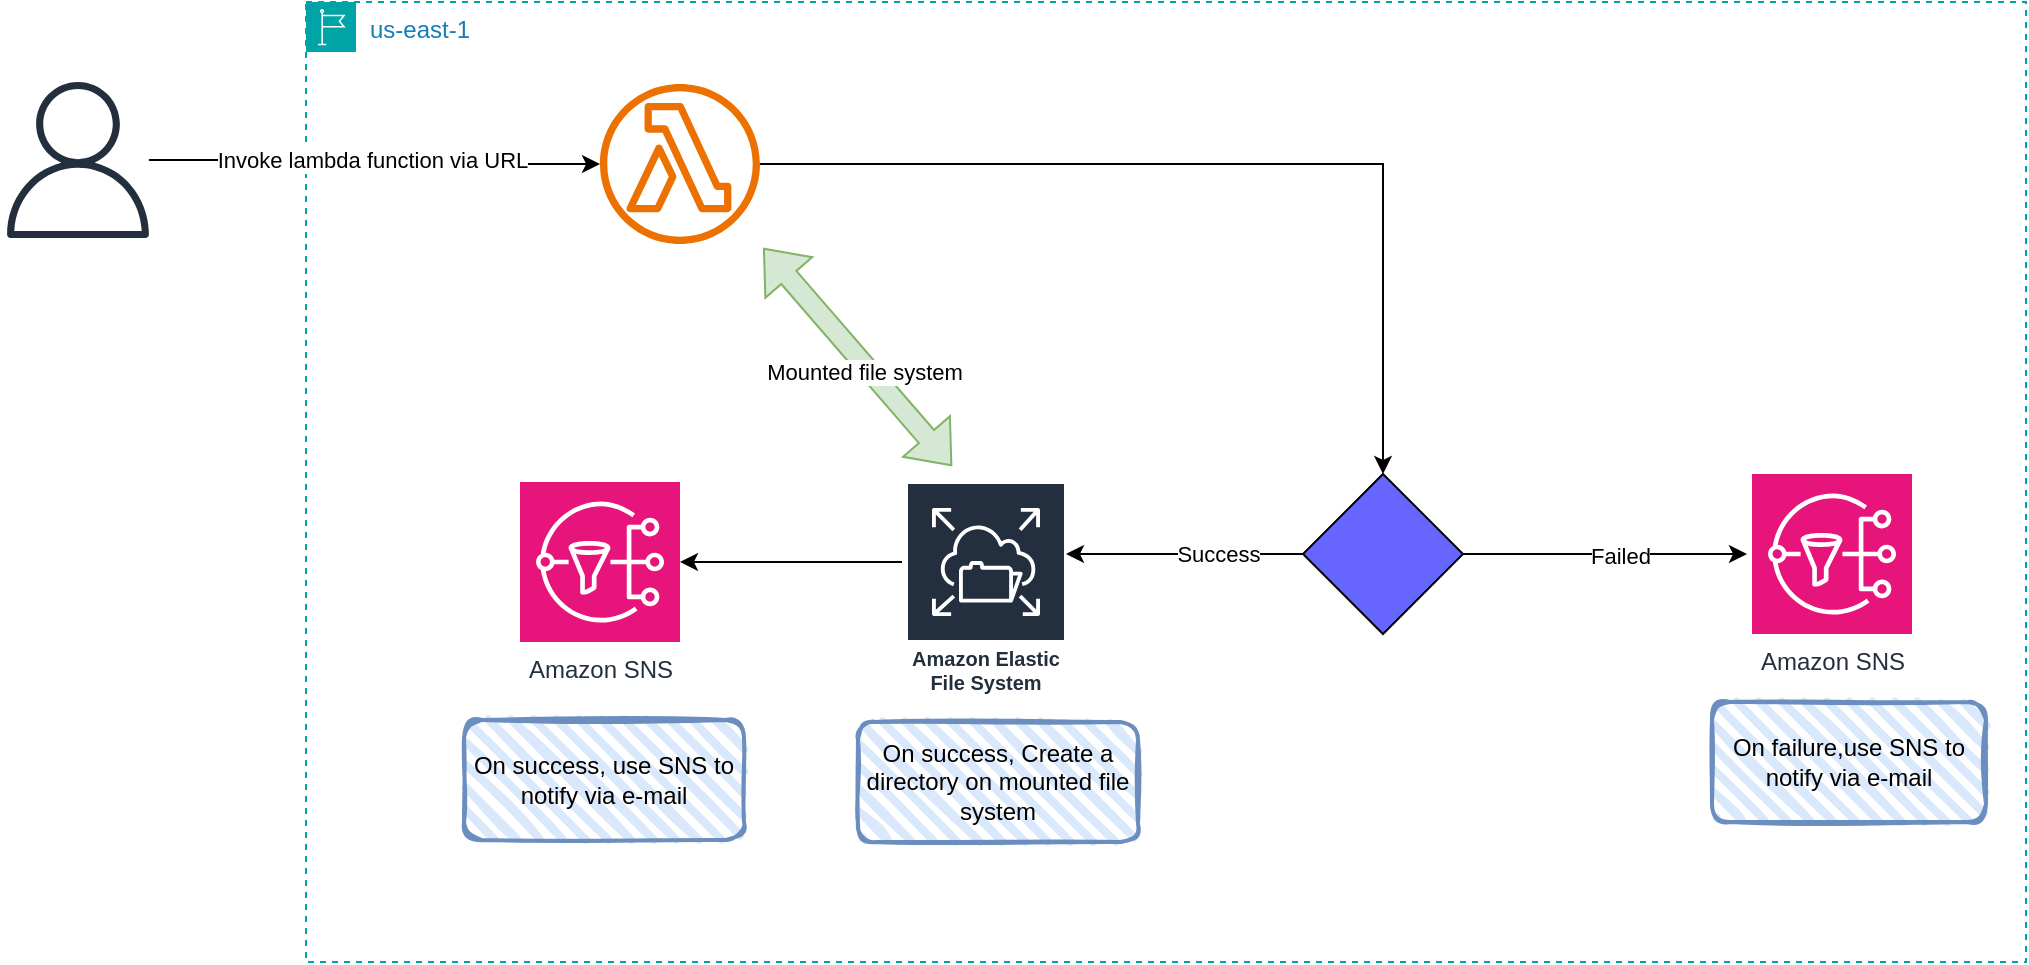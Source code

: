 <mxfile version="22.1.2" type="device">
  <diagram name="Page-1" id="7ZnsxoaL_BHCXnx-ISNz">
    <mxGraphModel dx="1178" dy="742" grid="1" gridSize="10" guides="1" tooltips="1" connect="1" arrows="1" fold="1" page="1" pageScale="1" pageWidth="1169" pageHeight="827" math="0" shadow="0">
      <root>
        <mxCell id="0" />
        <mxCell id="1" parent="0" />
        <mxCell id="hg8_UCo2Yx6Xpll2Kdqw-2" value="us-east-1&lt;br&gt;" style="points=[[0,0],[0.25,0],[0.5,0],[0.75,0],[1,0],[1,0.25],[1,0.5],[1,0.75],[1,1],[0.75,1],[0.5,1],[0.25,1],[0,1],[0,0.75],[0,0.5],[0,0.25]];outlineConnect=0;gradientColor=none;html=1;whiteSpace=wrap;fontSize=12;fontStyle=0;container=1;pointerEvents=0;collapsible=0;recursiveResize=0;shape=mxgraph.aws4.group;grIcon=mxgraph.aws4.group_region;strokeColor=#00A4A6;fillColor=none;verticalAlign=top;align=left;spacingLeft=30;fontColor=#147EBA;dashed=1;" parent="1" vertex="1">
          <mxGeometry x="256" y="80" width="860" height="480" as="geometry" />
        </mxCell>
        <mxCell id="hg8_UCo2Yx6Xpll2Kdqw-24" style="edgeStyle=orthogonalEdgeStyle;rounded=0;orthogonalLoop=1;jettySize=auto;html=1;entryX=0.5;entryY=0;entryDx=0;entryDy=0;" parent="hg8_UCo2Yx6Xpll2Kdqw-2" source="hg8_UCo2Yx6Xpll2Kdqw-4" target="hg8_UCo2Yx6Xpll2Kdqw-19" edge="1">
          <mxGeometry relative="1" as="geometry" />
        </mxCell>
        <mxCell id="hg8_UCo2Yx6Xpll2Kdqw-4" value="" style="sketch=0;outlineConnect=0;fontColor=#232F3E;gradientColor=none;fillColor=#ED7100;strokeColor=none;dashed=0;verticalLabelPosition=bottom;verticalAlign=top;align=center;html=1;fontSize=12;fontStyle=0;aspect=fixed;pointerEvents=1;shape=mxgraph.aws4.lambda_function;" parent="hg8_UCo2Yx6Xpll2Kdqw-2" vertex="1">
          <mxGeometry x="147" y="41" width="80" height="80" as="geometry" />
        </mxCell>
        <mxCell id="hg8_UCo2Yx6Xpll2Kdqw-22" style="edgeStyle=orthogonalEdgeStyle;rounded=0;orthogonalLoop=1;jettySize=auto;html=1;exitX=1;exitY=0.5;exitDx=0;exitDy=0;entryX=0;entryY=0.5;entryDx=0;entryDy=0;" parent="hg8_UCo2Yx6Xpll2Kdqw-2" source="hg8_UCo2Yx6Xpll2Kdqw-19" edge="1">
          <mxGeometry relative="1" as="geometry">
            <mxPoint x="720.5" y="276" as="targetPoint" />
          </mxGeometry>
        </mxCell>
        <mxCell id="hg8_UCo2Yx6Xpll2Kdqw-23" value="Failed" style="edgeLabel;html=1;align=center;verticalAlign=middle;resizable=0;points=[];" parent="hg8_UCo2Yx6Xpll2Kdqw-22" vertex="1" connectable="0">
          <mxGeometry x="0.1" relative="1" as="geometry">
            <mxPoint as="offset" />
          </mxGeometry>
        </mxCell>
        <mxCell id="a0YT_-UlRaEpT_Y4WuY6-8" style="edgeStyle=orthogonalEdgeStyle;rounded=0;orthogonalLoop=1;jettySize=auto;html=1;exitX=0;exitY=0.5;exitDx=0;exitDy=0;" edge="1" parent="hg8_UCo2Yx6Xpll2Kdqw-2" source="hg8_UCo2Yx6Xpll2Kdqw-19" target="a0YT_-UlRaEpT_Y4WuY6-6">
          <mxGeometry relative="1" as="geometry">
            <Array as="points">
              <mxPoint x="407" y="276" />
              <mxPoint x="407" y="276" />
            </Array>
          </mxGeometry>
        </mxCell>
        <mxCell id="a0YT_-UlRaEpT_Y4WuY6-9" value="Success" style="edgeLabel;html=1;align=center;verticalAlign=middle;resizable=0;points=[];" vertex="1" connectable="0" parent="a0YT_-UlRaEpT_Y4WuY6-8">
          <mxGeometry x="-0.273" relative="1" as="geometry">
            <mxPoint as="offset" />
          </mxGeometry>
        </mxCell>
        <mxCell id="hg8_UCo2Yx6Xpll2Kdqw-19" value="" style="rhombus;whiteSpace=wrap;html=1;fillColor=#6666FF;" parent="hg8_UCo2Yx6Xpll2Kdqw-2" vertex="1">
          <mxGeometry x="498.5" y="236" width="80" height="80" as="geometry" />
        </mxCell>
        <mxCell id="NbMTZbJpFJf3nsek0LdS-1" value="On success, use SNS to notify via e-mail" style="rounded=1;whiteSpace=wrap;html=1;strokeWidth=2;fillWeight=4;hachureGap=8;hachureAngle=45;fillColor=#dae8fc;sketch=1;strokeColor=#6c8ebf;" parent="hg8_UCo2Yx6Xpll2Kdqw-2" vertex="1">
          <mxGeometry x="79" y="359" width="140" height="60" as="geometry" />
        </mxCell>
        <mxCell id="NbMTZbJpFJf3nsek0LdS-4" value="Amazon SNS" style="sketch=0;points=[[0,0,0],[0.25,0,0],[0.5,0,0],[0.75,0,0],[1,0,0],[0,1,0],[0.25,1,0],[0.5,1,0],[0.75,1,0],[1,1,0],[0,0.25,0],[0,0.5,0],[0,0.75,0],[1,0.25,0],[1,0.5,0],[1,0.75,0]];outlineConnect=0;fontColor=#232F3E;fillColor=#E7157B;strokeColor=#ffffff;dashed=0;verticalLabelPosition=bottom;verticalAlign=top;align=center;html=1;fontSize=12;fontStyle=0;aspect=fixed;shape=mxgraph.aws4.resourceIcon;resIcon=mxgraph.aws4.sns;" parent="hg8_UCo2Yx6Xpll2Kdqw-2" vertex="1">
          <mxGeometry x="107" y="240" width="80" height="80" as="geometry" />
        </mxCell>
        <mxCell id="NbMTZbJpFJf3nsek0LdS-5" value="" style="sketch=0;points=[[0,0,0],[0.25,0,0],[0.5,0,0],[0.75,0,0],[1,0,0],[0,1,0],[0.25,1,0],[0.5,1,0],[0.75,1,0],[1,1,0],[0,0.25,0],[0,0.5,0],[0,0.75,0],[1,0.25,0],[1,0.5,0],[1,0.75,0]];outlineConnect=0;fontColor=#232F3E;fillColor=#E7157B;strokeColor=#ffffff;dashed=0;verticalLabelPosition=bottom;verticalAlign=top;align=center;html=1;fontSize=12;fontStyle=0;aspect=fixed;shape=mxgraph.aws4.resourceIcon;resIcon=mxgraph.aws4.sns;" parent="hg8_UCo2Yx6Xpll2Kdqw-2" vertex="1">
          <mxGeometry x="723" y="249" width="54" height="54" as="geometry" />
        </mxCell>
        <mxCell id="NbMTZbJpFJf3nsek0LdS-6" value="On failure,use SNS to notify via e-mail" style="rounded=1;whiteSpace=wrap;html=1;strokeWidth=2;fillWeight=4;hachureGap=8;hachureAngle=45;fillColor=#dae8fc;sketch=1;strokeColor=#6c8ebf;" parent="hg8_UCo2Yx6Xpll2Kdqw-2" vertex="1">
          <mxGeometry x="703" y="350" width="137" height="60" as="geometry" />
        </mxCell>
        <mxCell id="a0YT_-UlRaEpT_Y4WuY6-6" value="Amazon Elastic File System" style="sketch=0;outlineConnect=0;fontColor=#232F3E;gradientColor=none;strokeColor=#ffffff;fillColor=#232F3E;dashed=0;verticalLabelPosition=middle;verticalAlign=bottom;align=center;html=1;whiteSpace=wrap;fontSize=10;fontStyle=1;spacing=3;shape=mxgraph.aws4.productIcon;prIcon=mxgraph.aws4.elastic_file_system;" vertex="1" parent="hg8_UCo2Yx6Xpll2Kdqw-2">
          <mxGeometry x="300" y="240" width="80" height="110" as="geometry" />
        </mxCell>
        <mxCell id="a0YT_-UlRaEpT_Y4WuY6-10" value="On success, Create a directory on mounted file system" style="rounded=1;whiteSpace=wrap;html=1;strokeWidth=2;fillWeight=4;hachureGap=8;hachureAngle=45;fillColor=#dae8fc;sketch=1;strokeColor=#6c8ebf;" vertex="1" parent="hg8_UCo2Yx6Xpll2Kdqw-2">
          <mxGeometry x="276" y="360" width="140" height="60" as="geometry" />
        </mxCell>
        <mxCell id="a0YT_-UlRaEpT_Y4WuY6-17" value="" style="shape=flexArrow;endArrow=classic;startArrow=classic;html=1;rounded=0;fillColor=#d5e8d4;strokeColor=#82b366;" edge="1" parent="hg8_UCo2Yx6Xpll2Kdqw-2">
          <mxGeometry width="100" height="100" relative="1" as="geometry">
            <mxPoint x="323" y="232" as="sourcePoint" />
            <mxPoint x="228.631" y="123" as="targetPoint" />
          </mxGeometry>
        </mxCell>
        <mxCell id="a0YT_-UlRaEpT_Y4WuY6-18" value="Mounted file system" style="edgeLabel;html=1;align=center;verticalAlign=middle;resizable=0;points=[];" vertex="1" connectable="0" parent="a0YT_-UlRaEpT_Y4WuY6-17">
          <mxGeometry x="-0.102" y="3" relative="1" as="geometry">
            <mxPoint as="offset" />
          </mxGeometry>
        </mxCell>
        <mxCell id="a0YT_-UlRaEpT_Y4WuY6-2" value="" style="sketch=0;outlineConnect=0;fontColor=#232F3E;gradientColor=none;fillColor=#232F3D;strokeColor=none;dashed=0;verticalLabelPosition=bottom;verticalAlign=top;align=center;html=1;fontSize=12;fontStyle=0;aspect=fixed;pointerEvents=1;shape=mxgraph.aws4.user;" vertex="1" parent="hg8_UCo2Yx6Xpll2Kdqw-2">
          <mxGeometry x="-153" y="40" width="78" height="78" as="geometry" />
        </mxCell>
        <mxCell id="hg8_UCo2Yx6Xpll2Kdqw-9" style="edgeStyle=orthogonalEdgeStyle;rounded=0;orthogonalLoop=1;jettySize=auto;html=1;" parent="hg8_UCo2Yx6Xpll2Kdqw-2" source="a0YT_-UlRaEpT_Y4WuY6-2" target="hg8_UCo2Yx6Xpll2Kdqw-4" edge="1">
          <mxGeometry relative="1" as="geometry">
            <mxPoint x="175.493" y="80.0" as="sourcePoint" />
          </mxGeometry>
        </mxCell>
        <mxCell id="hg8_UCo2Yx6Xpll2Kdqw-10" value="Invoke lambda function via URL" style="edgeLabel;html=1;align=center;verticalAlign=middle;resizable=0;points=[];" parent="hg8_UCo2Yx6Xpll2Kdqw-9" vertex="1" connectable="0">
          <mxGeometry x="0.005" y="2" relative="1" as="geometry">
            <mxPoint x="-1" as="offset" />
          </mxGeometry>
        </mxCell>
        <mxCell id="a0YT_-UlRaEpT_Y4WuY6-16" value="" style="endArrow=classic;html=1;rounded=0;entryX=1;entryY=0.5;entryDx=0;entryDy=0;entryPerimeter=0;" edge="1" parent="hg8_UCo2Yx6Xpll2Kdqw-2" target="NbMTZbJpFJf3nsek0LdS-4">
          <mxGeometry width="50" height="50" relative="1" as="geometry">
            <mxPoint x="298" y="280" as="sourcePoint" />
            <mxPoint x="348" y="232" as="targetPoint" />
          </mxGeometry>
        </mxCell>
        <mxCell id="a0YT_-UlRaEpT_Y4WuY6-19" value="Amazon SNS" style="sketch=0;points=[[0,0,0],[0.25,0,0],[0.5,0,0],[0.75,0,0],[1,0,0],[0,1,0],[0.25,1,0],[0.5,1,0],[0.75,1,0],[1,1,0],[0,0.25,0],[0,0.5,0],[0,0.75,0],[1,0.25,0],[1,0.5,0],[1,0.75,0]];outlineConnect=0;fontColor=#232F3E;fillColor=#E7157B;strokeColor=#ffffff;dashed=0;verticalLabelPosition=bottom;verticalAlign=top;align=center;html=1;fontSize=12;fontStyle=0;aspect=fixed;shape=mxgraph.aws4.resourceIcon;resIcon=mxgraph.aws4.sns;" vertex="1" parent="hg8_UCo2Yx6Xpll2Kdqw-2">
          <mxGeometry x="723" y="236" width="80" height="80" as="geometry" />
        </mxCell>
      </root>
    </mxGraphModel>
  </diagram>
</mxfile>
